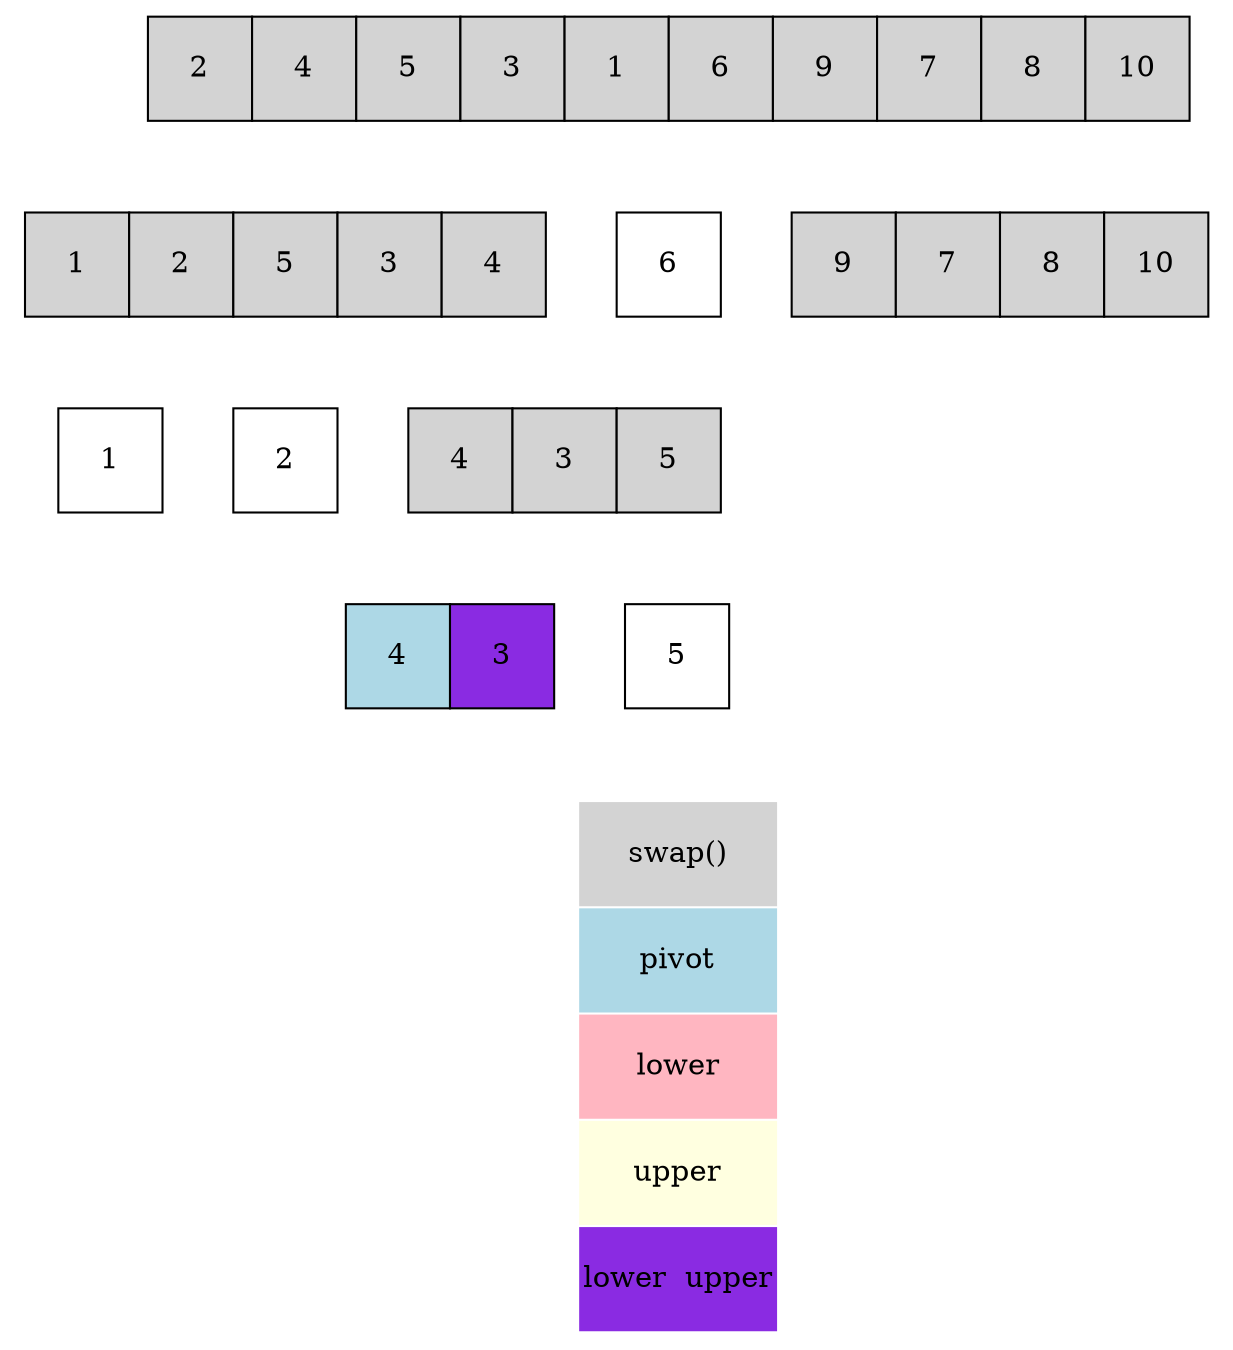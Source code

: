 digraph G
{
    node1
        [
        shape = none
            label = <<table border="0" cellspacing="0">
            <tr>
            <td port="arr0" width="50" height="50" bgcolor="lightgray" border="1">2</td>
            <td port="arr1" width="50" height="50" bgcolor="lightgray" border="1">4</td>
            <td port="arr2" width="50" height="50" bgcolor="lightgray" border="1">5</td>
            <td port="arr3" width="50" height="50" bgcolor="lightgray" border="1">3</td>
            <td port="arr4" width="50" height="50" bgcolor="lightgray" border="1">1</td>
            <td port="arr5" width="50" height="50" bgcolor="lightgray" border="1">6</td>
            <td port="arr6" width="50" height="50" bgcolor="lightgray" border="1">9</td>
            <td port="arr7" width="50" height="50" bgcolor="lightgray" border="1">7</td>
            <td port="arr8" width="50" height="50" bgcolor="lightgray" border="1">8</td>
            <td port="arr9" width="50" height="50" bgcolor="lightgray" border="1">10</td>
            </tr>
            </table>>
        ]
    node2
        [
        shape = none
            label = <<table border="0" cellspacing="0">
            <tr>
            <td port="arr0" width="50" height="50" bgcolor="lightgray" border="1">1</td>
            <td port="arr1" width="50" height="50" bgcolor="lightgray" border="1">2</td>
            <td port="arr2" width="50" height="50" bgcolor="lightgray" border="1">5</td>
            <td port="arr3" width="50" height="50" bgcolor="lightgray" border="1">3</td>
            <td port="arr4" width="50" height="50" bgcolor="lightgray" border="1">4</td>
            </tr>
            </table>>
        ]
    node3
        [
        shape = none
            label = <<table border="0" cellspacing="0">
            <tr>
            <td port="arr5" width="50" height="50" border="1">6</td>
            </tr>
            </table>>
        ]
    node4
        [
        shape = none
            label = <<table border="0" cellspacing="0">
            <tr>
            <td port="arr6" width="50" height="50" bgcolor="lightgray" border="1">9</td>
            <td port="arr7" width="50" height="50" bgcolor="lightgray" border="1">7</td>
            <td port="arr8" width="50" height="50" bgcolor="lightgray" border="1">8</td>
            <td port="arr9" width="50" height="50" bgcolor="lightgray" border="1">10</td>
            </tr>
            </table>>
        ]
    node5
    [
        shape = none
            label = <<table border="0" cellspacing="1">
            <tr><td port="code1" height="50" bgcolor="lightgray">swap()</td></tr>
            <tr><td port="code2" height="50" bgcolor="lightblue">pivot</td></tr>
            <tr><td port="code3" height="50" bgcolor="lightpink">lower</td></tr>
            <tr><td port="code4" height="50" bgcolor="lightyellow">upper</td></tr>
            <tr><td port="code5" height="50" bgcolor="blueviolet">lower  upper</td></tr>
            </table>>
    ]
    node6
    [
        shape = none
            label = <<table border="0" cellspacing="0">
            <tr>
            <td port="arr0" width="50" height="50" border="1">1</td>
            </tr>
            </table>>
    ]
    node7
    [
        shape = none
            label = <<table border="0" cellspacing="0">
            <tr>
            <td port="arr1" width="50" height="50" border="1">2</td>
            </tr>
            </table>>
    ]
    node8
    [
        shape = none
            label = <<table border="0" cellspacing="0">
            <tr>
            <td port="arr2" width="50" height="50" bgcolor="lightgray" border="1">4</td>
            <td port="arr3" width="50" height="50" bgcolor="lightgray" border="1">3</td>
            <td port="arr4" width="50" height="50" bgcolor="lightgray" border="1">5</td>
            </tr>
            </table>>
    ]
    node9
    [
        shape = none
            label = <<table border="0" cellspacing="0">
            <tr>
            <td port="arr2" width="50" height="50" bgcolor="lightblue" border="1">4</td>
            <td port="arr3" width="50" height="50" bgcolor="blueviolet" border="1">3</td>
            </tr>
            </table>>
    ]
    node10
    [
        shape = none
            label = <<table border="0" cellspacing="0">
            <tr>
            <td port="arr4" width="50" height="50" border="1">5</td>
            </tr>
            </table>>
    ]
    edge[style=invis]
    subgraph sb1 {peripheries=0 node1 -> node2}
    subgraph sb2 {peripheries=0 node1 -> node3}
    subgraph sb3 {peripheries=0 node1 -> node4}
    subgraph sb4 {peripheries=0 node10 -> node5}
    subgraph sb5 {peripheries=0 node2 -> node6}
    subgraph sb6 {peripheries=0 node2 -> node7}
    subgraph sb7 {peripheries=0 node2 -> node8}
    subgraph sb8 {peripheries=0 node8 -> node9}
    subgraph sb9 {peripheries=0 node8 -> node10}
}
